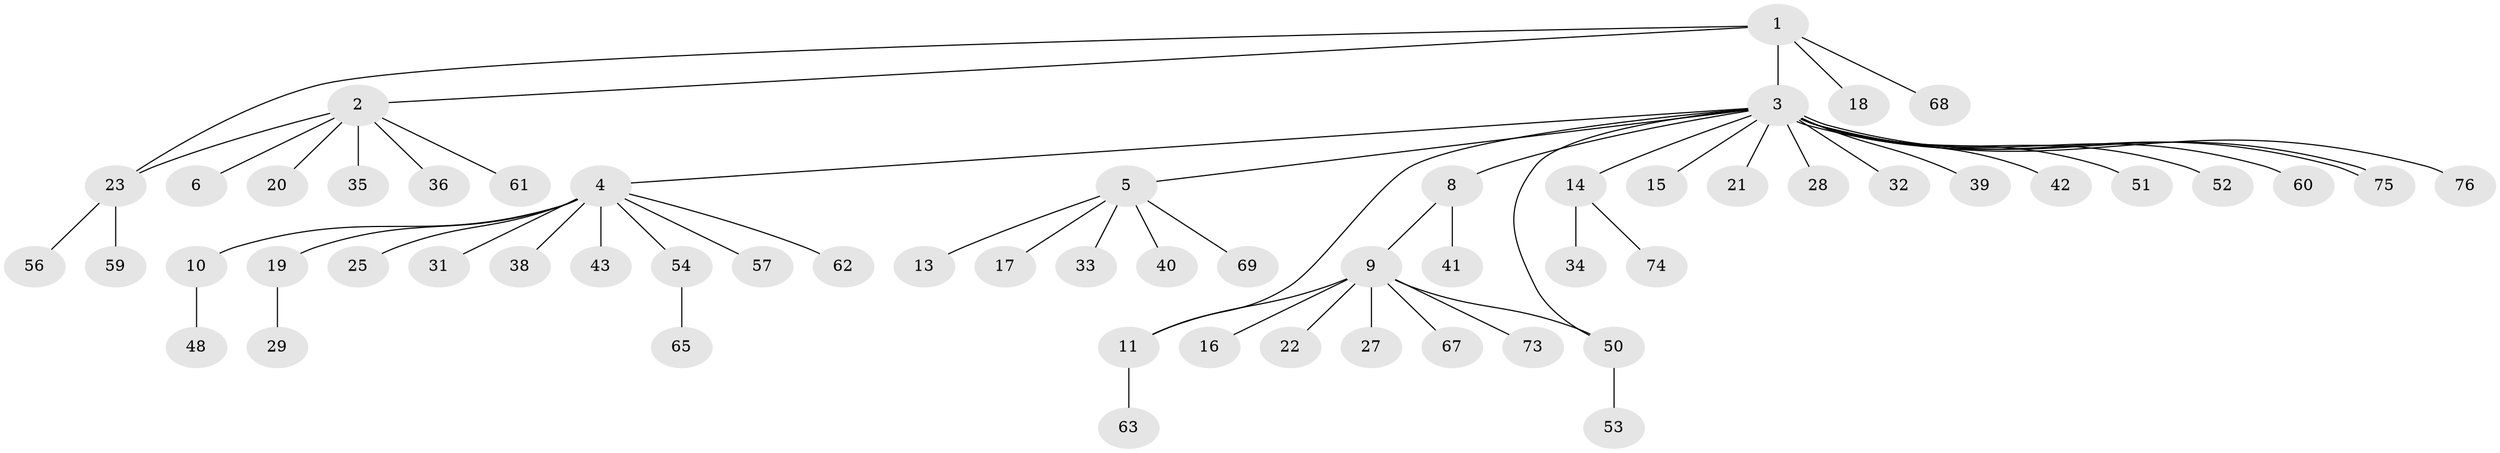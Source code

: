 // Generated by graph-tools (version 1.1) at 2025/52/02/27/25 19:52:00]
// undirected, 58 vertices, 61 edges
graph export_dot {
graph [start="1"]
  node [color=gray90,style=filled];
  1 [super="+72"];
  2 [super="+26"];
  3 [super="+7"];
  4 [super="+12"];
  5 [super="+24"];
  6;
  8;
  9 [super="+55"];
  10 [super="+30"];
  11 [super="+66"];
  13;
  14 [super="+77"];
  15;
  16;
  17 [super="+58"];
  18;
  19 [super="+46"];
  20;
  21;
  22;
  23 [super="+45"];
  25;
  27 [super="+37"];
  28;
  29 [super="+44"];
  31;
  32 [super="+49"];
  33;
  34;
  35;
  36;
  38;
  39;
  40;
  41 [super="+71"];
  42 [super="+47"];
  43;
  48;
  50 [super="+64"];
  51;
  52 [super="+70"];
  53;
  54;
  56;
  57;
  59;
  60;
  61;
  62;
  63;
  65;
  67;
  68;
  69;
  73;
  74;
  75;
  76;
  1 -- 2;
  1 -- 3;
  1 -- 18;
  1 -- 23;
  1 -- 68;
  2 -- 6;
  2 -- 20;
  2 -- 23;
  2 -- 61;
  2 -- 35;
  2 -- 36;
  3 -- 4;
  3 -- 5;
  3 -- 8;
  3 -- 14;
  3 -- 15;
  3 -- 28;
  3 -- 32;
  3 -- 42;
  3 -- 50;
  3 -- 60;
  3 -- 75;
  3 -- 75;
  3 -- 76;
  3 -- 51;
  3 -- 52;
  3 -- 21;
  3 -- 39;
  3 -- 11;
  4 -- 10;
  4 -- 38;
  4 -- 43;
  4 -- 19;
  4 -- 54;
  4 -- 25;
  4 -- 57;
  4 -- 62;
  4 -- 31;
  5 -- 13;
  5 -- 17;
  5 -- 33;
  5 -- 40;
  5 -- 69;
  8 -- 9;
  8 -- 41;
  9 -- 11;
  9 -- 16;
  9 -- 22;
  9 -- 27;
  9 -- 50;
  9 -- 67;
  9 -- 73;
  10 -- 48;
  11 -- 63;
  14 -- 34;
  14 -- 74;
  19 -- 29;
  23 -- 56;
  23 -- 59;
  50 -- 53;
  54 -- 65;
}
